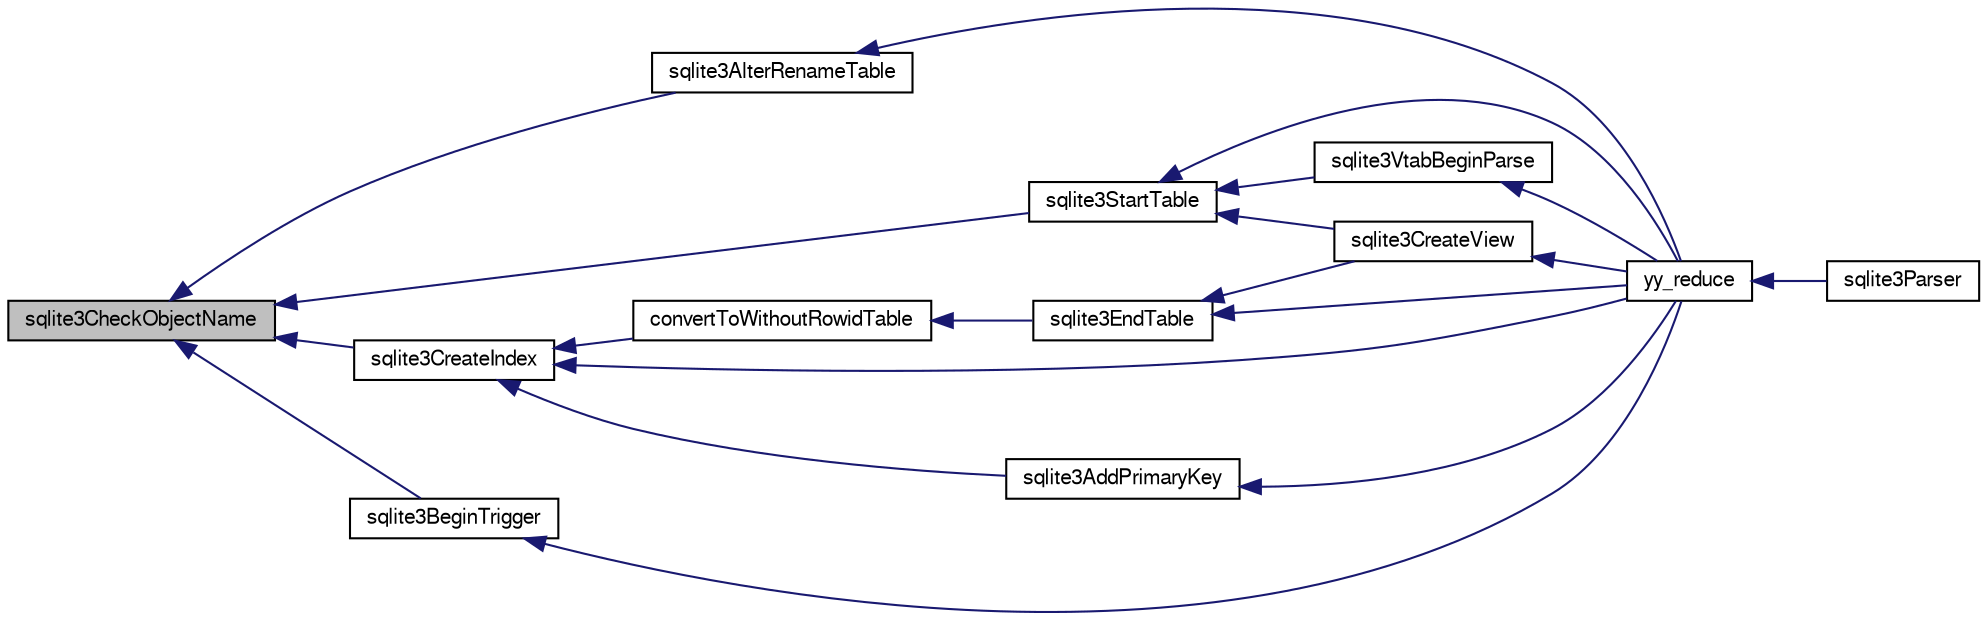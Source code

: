 digraph "sqlite3CheckObjectName"
{
  edge [fontname="FreeSans",fontsize="10",labelfontname="FreeSans",labelfontsize="10"];
  node [fontname="FreeSans",fontsize="10",shape=record];
  rankdir="LR";
  Node469855 [label="sqlite3CheckObjectName",height=0.2,width=0.4,color="black", fillcolor="grey75", style="filled", fontcolor="black"];
  Node469855 -> Node469856 [dir="back",color="midnightblue",fontsize="10",style="solid",fontname="FreeSans"];
  Node469856 [label="sqlite3AlterRenameTable",height=0.2,width=0.4,color="black", fillcolor="white", style="filled",URL="$sqlite3_8c.html#aa5cfdb507ff74e559f2efb0318c96d2c"];
  Node469856 -> Node469857 [dir="back",color="midnightblue",fontsize="10",style="solid",fontname="FreeSans"];
  Node469857 [label="yy_reduce",height=0.2,width=0.4,color="black", fillcolor="white", style="filled",URL="$sqlite3_8c.html#a7c419a9b25711c666a9a2449ef377f14"];
  Node469857 -> Node469858 [dir="back",color="midnightblue",fontsize="10",style="solid",fontname="FreeSans"];
  Node469858 [label="sqlite3Parser",height=0.2,width=0.4,color="black", fillcolor="white", style="filled",URL="$sqlite3_8c.html#a0327d71a5fabe0b6a343d78a2602e72a"];
  Node469855 -> Node469859 [dir="back",color="midnightblue",fontsize="10",style="solid",fontname="FreeSans"];
  Node469859 [label="sqlite3StartTable",height=0.2,width=0.4,color="black", fillcolor="white", style="filled",URL="$sqlite3_8c.html#af49b4395f39d9078a0dda2484c183012"];
  Node469859 -> Node469860 [dir="back",color="midnightblue",fontsize="10",style="solid",fontname="FreeSans"];
  Node469860 [label="sqlite3CreateView",height=0.2,width=0.4,color="black", fillcolor="white", style="filled",URL="$sqlite3_8c.html#a9d85cb00ff71dee5cd9a019503a6982e"];
  Node469860 -> Node469857 [dir="back",color="midnightblue",fontsize="10",style="solid",fontname="FreeSans"];
  Node469859 -> Node469861 [dir="back",color="midnightblue",fontsize="10",style="solid",fontname="FreeSans"];
  Node469861 [label="sqlite3VtabBeginParse",height=0.2,width=0.4,color="black", fillcolor="white", style="filled",URL="$sqlite3_8c.html#a081b9e174ed9650ac90990d60cd36e96"];
  Node469861 -> Node469857 [dir="back",color="midnightblue",fontsize="10",style="solid",fontname="FreeSans"];
  Node469859 -> Node469857 [dir="back",color="midnightblue",fontsize="10",style="solid",fontname="FreeSans"];
  Node469855 -> Node469862 [dir="back",color="midnightblue",fontsize="10",style="solid",fontname="FreeSans"];
  Node469862 [label="sqlite3CreateIndex",height=0.2,width=0.4,color="black", fillcolor="white", style="filled",URL="$sqlite3_8c.html#a8dbe5e590ab6c58a8c45f34f7c81e825"];
  Node469862 -> Node469863 [dir="back",color="midnightblue",fontsize="10",style="solid",fontname="FreeSans"];
  Node469863 [label="sqlite3AddPrimaryKey",height=0.2,width=0.4,color="black", fillcolor="white", style="filled",URL="$sqlite3_8c.html#af2b0672c3379d2a7d927d210ae0ade62"];
  Node469863 -> Node469857 [dir="back",color="midnightblue",fontsize="10",style="solid",fontname="FreeSans"];
  Node469862 -> Node469864 [dir="back",color="midnightblue",fontsize="10",style="solid",fontname="FreeSans"];
  Node469864 [label="convertToWithoutRowidTable",height=0.2,width=0.4,color="black", fillcolor="white", style="filled",URL="$sqlite3_8c.html#a0d41effc4e4a0ba740429a08f6747313"];
  Node469864 -> Node469865 [dir="back",color="midnightblue",fontsize="10",style="solid",fontname="FreeSans"];
  Node469865 [label="sqlite3EndTable",height=0.2,width=0.4,color="black", fillcolor="white", style="filled",URL="$sqlite3_8c.html#a7b5f2c66c0f0b6f819d970ca389768b0"];
  Node469865 -> Node469860 [dir="back",color="midnightblue",fontsize="10",style="solid",fontname="FreeSans"];
  Node469865 -> Node469857 [dir="back",color="midnightblue",fontsize="10",style="solid",fontname="FreeSans"];
  Node469862 -> Node469857 [dir="back",color="midnightblue",fontsize="10",style="solid",fontname="FreeSans"];
  Node469855 -> Node469866 [dir="back",color="midnightblue",fontsize="10",style="solid",fontname="FreeSans"];
  Node469866 [label="sqlite3BeginTrigger",height=0.2,width=0.4,color="black", fillcolor="white", style="filled",URL="$sqlite3_8c.html#ac20a731dbd52edec68a09962c7f39a4c"];
  Node469866 -> Node469857 [dir="back",color="midnightblue",fontsize="10",style="solid",fontname="FreeSans"];
}
